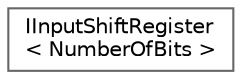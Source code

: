 digraph "Graphical Class Hierarchy"
{
 // LATEX_PDF_SIZE
  bgcolor="transparent";
  edge [fontname=Helvetica,fontsize=10,labelfontname=Helvetica,labelfontsize=10];
  node [fontname=Helvetica,fontsize=10,shape=box,height=0.2,width=0.4];
  rankdir="LR";
  Node0 [id="Node000000",label="IInputShiftRegister\l\< NumberOfBits \>",height=0.2,width=0.4,color="grey40", fillcolor="white", style="filled",URL="$classIInputShiftRegister.xhtml",tooltip=" "];
}
